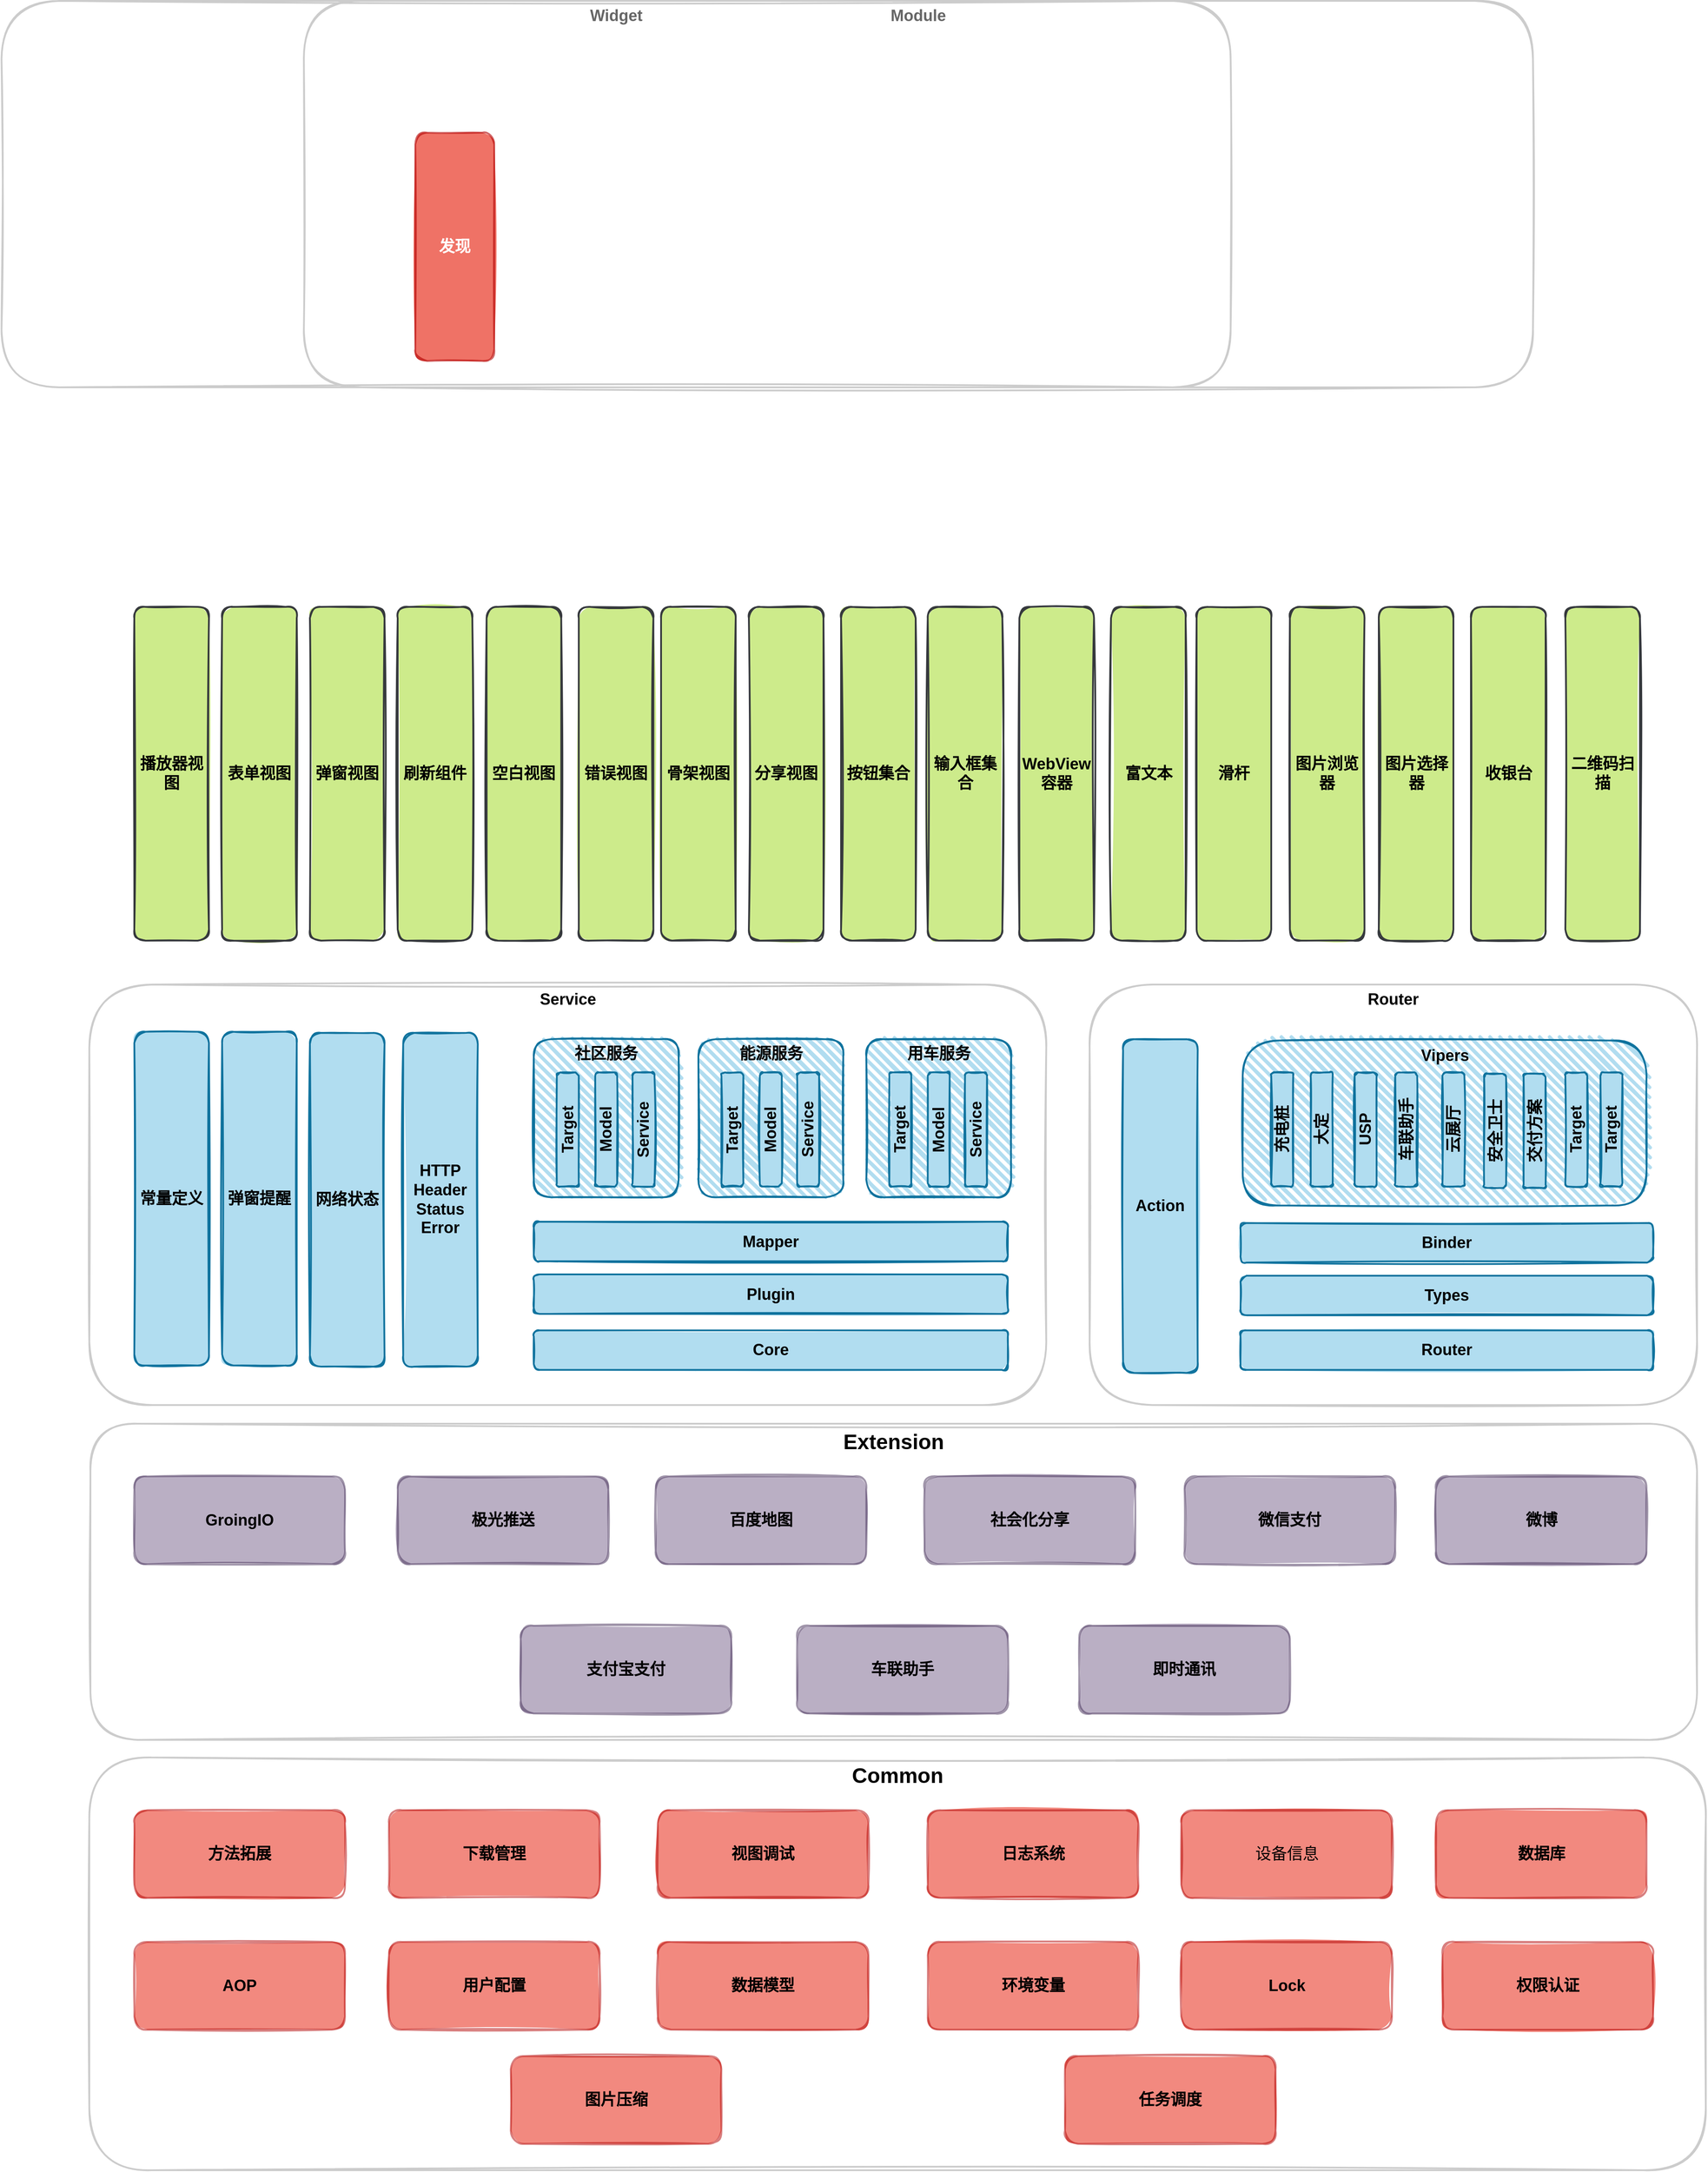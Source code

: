 <mxfile version="13.10.3" type="github">
  <diagram id="LzC7ekAIBzmgdOxqZEMj" name="Page-1">
    <mxGraphModel dx="2431" dy="1328" grid="1" gridSize="10" guides="1" tooltips="1" connect="1" arrows="1" fold="1" page="1" pageScale="1" pageWidth="2339" pageHeight="3300" math="0" shadow="0">
      <root>
        <mxCell id="0" />
        <mxCell id="1" parent="0" />
        <mxCell id="0ocmr3XgfWz1kHQLtZ8I-61" value="&lt;font style=&quot;font-size: 18px;&quot;&gt;&lt;span style=&quot;font-size: 18px;&quot;&gt;&lt;font style=&quot;font-size: 18px;&quot;&gt;Router&lt;/font&gt;&lt;br style=&quot;font-size: 18px;&quot;&gt;&lt;/span&gt;&lt;/font&gt;" style="rounded=1;whiteSpace=wrap;html=1;strokeWidth=2;fillWeight=4;hachureGap=8;hachureAngle=45;sketch=1;verticalAlign=top;fillColor=none;strokeColor=#CCCCCC;fontSize=18;fontStyle=1;fontFamily=Helvetica;" vertex="1" parent="1">
          <mxGeometry x="1278.13" y="1750" width="691.87" height="478.75" as="geometry" />
        </mxCell>
        <mxCell id="0ocmr3XgfWz1kHQLtZ8I-95" value="&lt;font color=&quot;#666666&quot;&gt;&lt;b&gt;&lt;font style=&quot;font-size: 18px&quot;&gt;Module&lt;/font&gt;&lt;br&gt;&lt;/b&gt;&lt;/font&gt;" style="rounded=1;whiteSpace=wrap;html=1;strokeWidth=2;fillWeight=4;hachureGap=8;hachureAngle=45;sketch=1;verticalAlign=top;gradientColor=#b3b3b3;fillColor=none;strokeColor=#CCCCCC;" vertex="1" parent="1">
          <mxGeometry x="383.12" y="630" width="1400" height="440" as="geometry" />
        </mxCell>
        <mxCell id="0ocmr3XgfWz1kHQLtZ8I-12" value="&lt;font style=&quot;font-size: 18px;&quot;&gt;&lt;span style=&quot;font-size: 18px;&quot;&gt;&lt;font style=&quot;font-size: 18px;&quot;&gt;Service&lt;/font&gt;&lt;br style=&quot;font-size: 18px;&quot;&gt;&lt;/span&gt;&lt;/font&gt;" style="rounded=1;whiteSpace=wrap;html=1;strokeWidth=2;fillWeight=4;hachureGap=8;hachureAngle=45;sketch=1;verticalAlign=top;fillColor=none;strokeColor=#CCCCCC;fontSize=18;fontStyle=1;fontFamily=Helvetica;" vertex="1" parent="1">
          <mxGeometry x="138.75" y="1750" width="1090" height="478.75" as="geometry" />
        </mxCell>
        <mxCell id="0ocmr3XgfWz1kHQLtZ8I-2" value="&lt;font style=&quot;font-size: 24px;&quot;&gt;&lt;span style=&quot;font-size: 24px;&quot;&gt;Common&lt;/span&gt;&lt;/font&gt;" style="rounded=1;whiteSpace=wrap;html=1;strokeWidth=2;fillWeight=4;hachureGap=8;hachureAngle=45;sketch=1;verticalAlign=top;strokeColor=#CCCCCC;fillColor=none;fontSize=24;fontStyle=1" vertex="1" parent="1">
          <mxGeometry x="138.75" y="2630" width="1841.25" height="470" as="geometry" />
        </mxCell>
        <mxCell id="5PGS94fac4Zu8GUAW_lK-9" value="&lt;h2 style=&quot;font-size: 18px;&quot;&gt;&lt;font style=&quot;font-size: 18px;&quot;&gt;方法拓展&lt;/font&gt;&lt;/h2&gt;" style="rounded=1;whiteSpace=wrap;html=1;strokeWidth=2;fillWeight=4;hachureGap=8;hachureAngle=45;sketch=1;fillStyle=solid;fillColor=#e51400;strokeColor=#B20000;opacity=50;fontSize=18;" parent="1" vertex="1">
          <mxGeometry x="190" y="2690" width="240" height="100" as="geometry" />
        </mxCell>
        <mxCell id="0ocmr3XgfWz1kHQLtZ8I-7" value="&lt;font style=&quot;font-size: 24px;&quot;&gt;&lt;span style=&quot;font-size: 24px;&quot;&gt;Extension&lt;/span&gt;&lt;/font&gt;" style="rounded=1;whiteSpace=wrap;html=1;strokeWidth=2;fillWeight=4;hachureGap=8;hachureAngle=45;sketch=1;verticalAlign=top;fillColor=none;strokeColor=#CCCCCC;fontSize=24;fontStyle=1" vertex="1" parent="1">
          <mxGeometry x="140" y="2250" width="1830" height="360" as="geometry" />
        </mxCell>
        <mxCell id="0ocmr3XgfWz1kHQLtZ8I-8" value="&lt;h2 style=&quot;font-size: 18px;&quot;&gt;&lt;font style=&quot;font-size: 18px;&quot;&gt;GroingIO&lt;/font&gt;&lt;/h2&gt;" style="rounded=1;whiteSpace=wrap;html=1;strokeWidth=2;fillWeight=4;hachureGap=8;hachureAngle=45;sketch=1;fillStyle=solid;fillColor=#76608a;strokeColor=#432D57;opacity=50;fontSize=18;" vertex="1" parent="1">
          <mxGeometry x="190" y="2310" width="240" height="100" as="geometry" />
        </mxCell>
        <mxCell id="0ocmr3XgfWz1kHQLtZ8I-13" value="&lt;h2 style=&quot;font-size: 18px;&quot;&gt;&lt;font style=&quot;font-size: 18px;&quot;&gt;Core&lt;/font&gt;&lt;/h2&gt;" style="rounded=1;whiteSpace=wrap;html=1;strokeWidth=2;fillWeight=4;hachureGap=8;hachureAngle=45;sketch=1;fillStyle=solid;fillColor=#b1ddf0;strokeColor=#10739e;fontSize=18;fontStyle=1;fontFamily=Helvetica;" vertex="1" parent="1">
          <mxGeometry x="645" y="2143.75" width="540" height="45" as="geometry" />
        </mxCell>
        <mxCell id="0ocmr3XgfWz1kHQLtZ8I-17" value="&lt;font color=&quot;#666666&quot;&gt;&lt;b&gt;&lt;font style=&quot;font-size: 18px&quot;&gt;Widget&lt;/font&gt;&lt;br&gt;&lt;/b&gt;&lt;/font&gt;" style="rounded=1;whiteSpace=wrap;html=1;strokeWidth=2;fillWeight=4;hachureGap=8;hachureAngle=45;sketch=1;verticalAlign=top;gradientColor=#b3b3b3;fillColor=none;strokeColor=#CCCCCC;" vertex="1" parent="1">
          <mxGeometry x="38.75" y="630" width="1400" height="440" as="geometry" />
        </mxCell>
        <mxCell id="0ocmr3XgfWz1kHQLtZ8I-18" value="&lt;h2 style=&quot;font-size: 18px;&quot;&gt;&lt;font style=&quot;font-size: 18px;&quot;&gt;&lt;span style=&quot;font-size: 18px;&quot;&gt;刷新组件&lt;/span&gt;&lt;/font&gt;&lt;/h2&gt;" style="rounded=1;whiteSpace=wrap;html=1;strokeWidth=2;fillWeight=4;hachureGap=8;hachureAngle=45;sketch=1;fillStyle=solid;fillColor=#cdeb8b;strokeColor=#36393d;fontSize=18;" vertex="1" parent="1">
          <mxGeometry x="490" y="1320" width="85" height="380" as="geometry" />
        </mxCell>
        <mxCell id="0ocmr3XgfWz1kHQLtZ8I-20" value="&lt;h2 style=&quot;font-size: 18px;&quot;&gt;&lt;font style=&quot;font-size: 18px;&quot;&gt;&lt;span style=&quot;font-size: 18px;&quot;&gt;下载管理&lt;/span&gt;&lt;/font&gt;&lt;/h2&gt;" style="rounded=1;whiteSpace=wrap;html=1;strokeWidth=2;fillWeight=4;hachureGap=8;hachureAngle=45;sketch=1;fillStyle=solid;fillColor=#e51400;strokeColor=#B20000;opacity=50;fontSize=18;" vertex="1" parent="1">
          <mxGeometry x="480" y="2690" width="240" height="100" as="geometry" />
        </mxCell>
        <mxCell id="0ocmr3XgfWz1kHQLtZ8I-21" value="&lt;h2 style=&quot;font-size: 18px;&quot;&gt;&lt;font style=&quot;font-size: 18px;&quot;&gt;&lt;span style=&quot;font-size: 18px;&quot;&gt;视图调试&lt;/span&gt;&lt;/font&gt;&lt;/h2&gt;" style="rounded=1;whiteSpace=wrap;html=1;strokeWidth=2;fillWeight=4;hachureGap=8;hachureAngle=45;sketch=1;fillStyle=solid;fillColor=#e51400;strokeColor=#B20000;opacity=50;fontSize=18;" vertex="1" parent="1">
          <mxGeometry x="786.25" y="2690" width="240" height="100" as="geometry" />
        </mxCell>
        <mxCell id="0ocmr3XgfWz1kHQLtZ8I-22" value="&lt;h2 style=&quot;font-size: 18px;&quot;&gt;&lt;font style=&quot;font-size: 18px;&quot;&gt;&lt;span style=&quot;font-size: 18px;&quot;&gt;日志系统&lt;/span&gt;&lt;/font&gt;&lt;/h2&gt;" style="rounded=1;whiteSpace=wrap;html=1;strokeWidth=2;fillWeight=4;hachureGap=8;hachureAngle=45;sketch=1;fillStyle=solid;fillColor=#e51400;strokeColor=#B20000;opacity=50;fontSize=18;" vertex="1" parent="1">
          <mxGeometry x="1093.75" y="2690" width="240" height="100" as="geometry" />
        </mxCell>
        <mxCell id="0ocmr3XgfWz1kHQLtZ8I-23" value="设备信息" style="rounded=1;whiteSpace=wrap;strokeWidth=2;fillWeight=4;hachureGap=8;hachureAngle=45;sketch=1;fillStyle=solid;fillColor=#e51400;strokeColor=#B20000;opacity=50;fontSize=18;html=1;" vertex="1" parent="1">
          <mxGeometry x="1382.5" y="2690" width="240" height="100" as="geometry" />
        </mxCell>
        <mxCell id="0ocmr3XgfWz1kHQLtZ8I-24" value="&lt;h2 style=&quot;font-size: 18px;&quot;&gt;&lt;font style=&quot;font-size: 18px;&quot;&gt;&lt;span style=&quot;font-size: 18px;&quot;&gt;数据库&lt;/span&gt;&lt;/font&gt;&lt;/h2&gt;" style="rounded=1;whiteSpace=wrap;html=1;strokeWidth=2;fillWeight=4;hachureGap=8;hachureAngle=45;sketch=1;fillStyle=solid;fillColor=#e51400;strokeColor=#B20000;opacity=50;fontSize=18;" vertex="1" parent="1">
          <mxGeometry x="1672.5" y="2690" width="240" height="100" as="geometry" />
        </mxCell>
        <mxCell id="0ocmr3XgfWz1kHQLtZ8I-25" value="&lt;h2 style=&quot;font-size: 18px;&quot;&gt;&lt;font style=&quot;font-size: 18px;&quot;&gt;&lt;span style=&quot;font-size: 18px;&quot;&gt;AOP&lt;/span&gt;&lt;/font&gt;&lt;/h2&gt;" style="rounded=1;whiteSpace=wrap;html=1;strokeWidth=2;fillWeight=4;hachureGap=8;hachureAngle=45;sketch=1;fillStyle=solid;fillColor=#e51400;strokeColor=#B20000;opacity=50;fontSize=18;" vertex="1" parent="1">
          <mxGeometry x="190" y="2840" width="240" height="100" as="geometry" />
        </mxCell>
        <mxCell id="0ocmr3XgfWz1kHQLtZ8I-27" value="&lt;h2 style=&quot;font-size: 18px;&quot;&gt;&lt;font style=&quot;font-size: 18px;&quot;&gt;&lt;span style=&quot;font-size: 18px;&quot;&gt;用户配置&lt;/span&gt;&lt;/font&gt;&lt;/h2&gt;" style="rounded=1;whiteSpace=wrap;html=1;strokeWidth=2;fillWeight=4;hachureGap=8;hachureAngle=45;sketch=1;fillStyle=solid;fillColor=#e51400;strokeColor=#B20000;opacity=50;fontSize=18;" vertex="1" parent="1">
          <mxGeometry x="480" y="2840" width="240" height="100" as="geometry" />
        </mxCell>
        <mxCell id="0ocmr3XgfWz1kHQLtZ8I-28" value="&lt;h2 style=&quot;font-size: 18px;&quot;&gt;&lt;font style=&quot;font-size: 18px;&quot;&gt;&lt;span style=&quot;font-size: 18px;&quot;&gt;数据模型&lt;/span&gt;&lt;/font&gt;&lt;/h2&gt;" style="rounded=1;whiteSpace=wrap;html=1;strokeWidth=2;fillWeight=4;hachureGap=8;hachureAngle=45;sketch=1;fillStyle=solid;fillColor=#e51400;strokeColor=#B20000;opacity=50;fontSize=18;" vertex="1" parent="1">
          <mxGeometry x="786.25" y="2840" width="240" height="100" as="geometry" />
        </mxCell>
        <mxCell id="0ocmr3XgfWz1kHQLtZ8I-29" value="&lt;h2 style=&quot;font-size: 18px;&quot;&gt;&lt;font style=&quot;font-size: 18px;&quot;&gt;&lt;span style=&quot;font-size: 18px;&quot;&gt;图片压缩&lt;/span&gt;&lt;/font&gt;&lt;/h2&gt;" style="rounded=1;whiteSpace=wrap;html=1;strokeWidth=2;fillWeight=4;hachureGap=8;hachureAngle=45;sketch=1;fillStyle=solid;fillColor=#e51400;strokeColor=#B20000;opacity=50;fontSize=18;" vertex="1" parent="1">
          <mxGeometry x="618.75" y="2970" width="240" height="100" as="geometry" />
        </mxCell>
        <mxCell id="0ocmr3XgfWz1kHQLtZ8I-33" value="&lt;h2 style=&quot;font-size: 18px;&quot;&gt;&lt;font style=&quot;font-size: 18px;&quot;&gt;&lt;span style=&quot;font-size: 18px;&quot;&gt;任务调度&lt;/span&gt;&lt;/font&gt;&lt;/h2&gt;" style="rounded=1;whiteSpace=wrap;html=1;strokeWidth=2;fillWeight=4;hachureGap=8;hachureAngle=45;sketch=1;fillStyle=solid;fillColor=#e51400;strokeColor=#B20000;opacity=50;fontSize=18;" vertex="1" parent="1">
          <mxGeometry x="1250" y="2970" width="240" height="100" as="geometry" />
        </mxCell>
        <mxCell id="0ocmr3XgfWz1kHQLtZ8I-34" value="&lt;font style=&quot;font-size: 18px;&quot;&gt;&lt;span style=&quot;font-size: 18px;&quot;&gt;权限认证&lt;/span&gt;&lt;/font&gt;" style="rounded=1;whiteSpace=wrap;html=1;strokeWidth=2;fillWeight=4;hachureGap=8;hachureAngle=45;sketch=1;fillStyle=solid;fillColor=#e51400;strokeColor=#B20000;fontStyle=1;opacity=50;fontSize=18;" vertex="1" parent="1">
          <mxGeometry x="1680" y="2840" width="240" height="100" as="geometry" />
        </mxCell>
        <mxCell id="0ocmr3XgfWz1kHQLtZ8I-35" value="&lt;font style=&quot;font-size: 18px;&quot;&gt;&lt;span style=&quot;font-size: 18px;&quot;&gt;Lock&lt;/span&gt;&lt;/font&gt;" style="rounded=1;whiteSpace=wrap;html=1;strokeWidth=2;fillWeight=4;hachureGap=8;hachureAngle=45;sketch=1;fillStyle=solid;fillColor=#e51400;strokeColor=#B20000;fontStyle=1;opacity=50;fontSize=18;" vertex="1" parent="1">
          <mxGeometry x="1382.5" y="2840" width="240" height="100" as="geometry" />
        </mxCell>
        <mxCell id="0ocmr3XgfWz1kHQLtZ8I-36" value="&lt;font style=&quot;font-size: 18px;&quot;&gt;&lt;span style=&quot;font-size: 18px;&quot;&gt;环境变量&lt;/span&gt;&lt;/font&gt;" style="rounded=1;whiteSpace=wrap;html=1;strokeWidth=2;fillWeight=4;hachureGap=8;hachureAngle=45;sketch=1;fillStyle=solid;fillColor=#e51400;strokeColor=#B20000;fontStyle=1;opacity=50;fontSize=18;" vertex="1" parent="1">
          <mxGeometry x="1093.75" y="2840" width="240" height="100" as="geometry" />
        </mxCell>
        <mxCell id="0ocmr3XgfWz1kHQLtZ8I-37" value="&lt;h2 style=&quot;font-size: 18px;&quot;&gt;&lt;font style=&quot;font-size: 18px;&quot;&gt;&lt;span style=&quot;font-size: 18px;&quot;&gt;极光推送&lt;/span&gt;&lt;/font&gt;&lt;/h2&gt;" style="rounded=1;whiteSpace=wrap;html=1;strokeWidth=2;fillWeight=4;hachureGap=8;hachureAngle=45;sketch=1;fillStyle=solid;fillColor=#76608a;strokeColor=#432D57;opacity=50;fontSize=18;" vertex="1" parent="1">
          <mxGeometry x="490" y="2310" width="240" height="100" as="geometry" />
        </mxCell>
        <mxCell id="0ocmr3XgfWz1kHQLtZ8I-38" value="&lt;h2 style=&quot;font-size: 18px;&quot;&gt;&lt;font style=&quot;font-size: 18px;&quot;&gt;&lt;span style=&quot;font-size: 18px;&quot;&gt;百度地图&lt;/span&gt;&lt;/font&gt;&lt;/h2&gt;" style="rounded=1;whiteSpace=wrap;html=1;strokeWidth=2;fillWeight=4;hachureGap=8;hachureAngle=45;sketch=1;fillStyle=solid;fillColor=#76608a;strokeColor=#432D57;opacity=50;fontSize=18;" vertex="1" parent="1">
          <mxGeometry x="783.75" y="2310" width="240" height="100" as="geometry" />
        </mxCell>
        <mxCell id="0ocmr3XgfWz1kHQLtZ8I-39" value="&lt;h2 style=&quot;font-size: 18px;&quot;&gt;&lt;font style=&quot;font-size: 18px;&quot;&gt;&lt;span style=&quot;font-size: 18px;&quot;&gt;社会化分享&lt;/span&gt;&lt;/font&gt;&lt;/h2&gt;" style="rounded=1;whiteSpace=wrap;html=1;strokeWidth=2;fillWeight=4;hachureGap=8;hachureAngle=45;sketch=1;fillStyle=solid;fillColor=#76608a;strokeColor=#432D57;opacity=50;fontSize=18;" vertex="1" parent="1">
          <mxGeometry x="1090" y="2310" width="240" height="100" as="geometry" />
        </mxCell>
        <mxCell id="0ocmr3XgfWz1kHQLtZ8I-40" value="&lt;h2 style=&quot;font-size: 18px;&quot;&gt;&lt;font style=&quot;font-size: 18px;&quot;&gt;&lt;span style=&quot;font-size: 18px;&quot;&gt;微博&lt;/span&gt;&lt;/font&gt;&lt;/h2&gt;" style="rounded=1;whiteSpace=wrap;html=1;strokeWidth=2;fillWeight=4;hachureGap=8;hachureAngle=45;sketch=1;fillStyle=solid;fillColor=#76608a;strokeColor=#432D57;opacity=50;fontSize=18;" vertex="1" parent="1">
          <mxGeometry x="1672.5" y="2310" width="240" height="100" as="geometry" />
        </mxCell>
        <mxCell id="0ocmr3XgfWz1kHQLtZ8I-41" value="&lt;h2 style=&quot;font-size: 18px;&quot;&gt;&lt;font style=&quot;font-size: 18px;&quot;&gt;&lt;span style=&quot;font-size: 18px;&quot;&gt;微信支付&lt;/span&gt;&lt;/font&gt;&lt;/h2&gt;" style="rounded=1;whiteSpace=wrap;html=1;strokeWidth=2;fillWeight=4;hachureGap=8;hachureAngle=45;sketch=1;fillStyle=solid;fillColor=#76608a;strokeColor=#432D57;opacity=50;fontSize=18;" vertex="1" parent="1">
          <mxGeometry x="1386.25" y="2310" width="240" height="100" as="geometry" />
        </mxCell>
        <mxCell id="0ocmr3XgfWz1kHQLtZ8I-42" value="&lt;h2 style=&quot;font-size: 18px;&quot;&gt;&lt;font style=&quot;font-size: 18px;&quot;&gt;&lt;span style=&quot;font-size: 18px;&quot;&gt;支付宝支付&lt;/span&gt;&lt;/font&gt;&lt;/h2&gt;" style="rounded=1;whiteSpace=wrap;html=1;strokeWidth=2;fillWeight=4;hachureGap=8;hachureAngle=45;sketch=1;fillStyle=solid;fillColor=#76608a;strokeColor=#432D57;opacity=50;fontSize=18;" vertex="1" parent="1">
          <mxGeometry x="630" y="2480" width="240" height="100" as="geometry" />
        </mxCell>
        <mxCell id="0ocmr3XgfWz1kHQLtZ8I-43" value="&lt;h2 style=&quot;font-size: 18px;&quot;&gt;&lt;font style=&quot;font-size: 18px;&quot;&gt;&lt;span style=&quot;font-size: 18px;&quot;&gt;车联助手&lt;/span&gt;&lt;/font&gt;&lt;/h2&gt;" style="rounded=1;whiteSpace=wrap;html=1;strokeWidth=2;fillWeight=4;hachureGap=8;hachureAngle=45;sketch=1;fillStyle=solid;fillColor=#76608a;strokeColor=#432D57;opacity=50;fontSize=18;" vertex="1" parent="1">
          <mxGeometry x="945" y="2480" width="240" height="100" as="geometry" />
        </mxCell>
        <mxCell id="0ocmr3XgfWz1kHQLtZ8I-44" value="&lt;h2 style=&quot;font-size: 18px;&quot;&gt;&lt;font style=&quot;font-size: 18px;&quot;&gt;&lt;span style=&quot;font-size: 18px;&quot;&gt;即时通讯&lt;/span&gt;&lt;/font&gt;&lt;/h2&gt;" style="rounded=1;whiteSpace=wrap;html=1;strokeWidth=2;fillWeight=4;hachureGap=8;hachureAngle=45;sketch=1;fillStyle=solid;fillColor=#76608a;strokeColor=#432D57;opacity=50;fontSize=18;" vertex="1" parent="1">
          <mxGeometry x="1266.25" y="2480" width="240" height="100" as="geometry" />
        </mxCell>
        <mxCell id="0ocmr3XgfWz1kHQLtZ8I-46" value="&lt;h2 style=&quot;font-size: 18px;&quot;&gt;&lt;font style=&quot;font-size: 18px;&quot;&gt;Mapper&lt;/font&gt;&lt;/h2&gt;" style="rounded=1;whiteSpace=wrap;html=1;strokeWidth=2;fillWeight=4;hachureGap=8;hachureAngle=45;sketch=1;fillStyle=solid;fillColor=#b1ddf0;strokeColor=#10739e;fontSize=18;fontStyle=1;fontFamily=Helvetica;" vertex="1" parent="1">
          <mxGeometry x="645" y="2020" width="540" height="45" as="geometry" />
        </mxCell>
        <mxCell id="0ocmr3XgfWz1kHQLtZ8I-48" value="&lt;h2 style=&quot;font-size: 18px;&quot;&gt;&lt;font style=&quot;font-size: 18px;&quot;&gt;&lt;span style=&quot;font-size: 18px;&quot;&gt;常量定义&lt;/span&gt;&lt;/font&gt;&lt;/h2&gt;" style="rounded=1;whiteSpace=wrap;html=1;strokeWidth=2;fillWeight=4;hachureGap=8;hachureAngle=45;sketch=1;fillStyle=solid;fillColor=#b1ddf0;strokeColor=#10739e;fontSize=18;fontStyle=1;fontFamily=Helvetica;" vertex="1" parent="1">
          <mxGeometry x="190" y="1803.75" width="85" height="380" as="geometry" />
        </mxCell>
        <mxCell id="0ocmr3XgfWz1kHQLtZ8I-49" value="&lt;h2 style=&quot;font-size: 18px;&quot;&gt;&lt;font style=&quot;font-size: 18px;&quot;&gt;&lt;span style=&quot;font-size: 18px;&quot;&gt;弹窗提醒&lt;/span&gt;&lt;/font&gt;&lt;/h2&gt;" style="rounded=1;whiteSpace=wrap;html=1;strokeWidth=2;fillWeight=4;hachureGap=8;hachureAngle=45;sketch=1;fillStyle=solid;fillColor=#b1ddf0;strokeColor=#10739e;fontSize=18;fontStyle=1;fontFamily=Helvetica;" vertex="1" parent="1">
          <mxGeometry x="290" y="1803.75" width="85" height="380" as="geometry" />
        </mxCell>
        <mxCell id="0ocmr3XgfWz1kHQLtZ8I-50" value="&lt;h2 style=&quot;font-size: 18px;&quot;&gt;&lt;font style=&quot;font-size: 18px;&quot;&gt;网络状态&lt;/font&gt;&lt;/h2&gt;" style="rounded=1;whiteSpace=wrap;html=1;strokeWidth=2;fillWeight=4;hachureGap=8;hachureAngle=45;sketch=1;fillStyle=solid;fillColor=#b1ddf0;strokeColor=#10739e;fontSize=18;fontStyle=1;fontFamily=Helvetica;" vertex="1" parent="1">
          <mxGeometry x="390" y="1805" width="85" height="380" as="geometry" />
        </mxCell>
        <mxCell id="0ocmr3XgfWz1kHQLtZ8I-51" value="&lt;h2 style=&quot;font-size: 18px;&quot;&gt;&lt;font style=&quot;font-size: 18px;&quot;&gt;HTTP&lt;br style=&quot;font-size: 18px;&quot;&gt;Header&lt;br style=&quot;font-size: 18px;&quot;&gt;Status&lt;br style=&quot;font-size: 18px;&quot;&gt;Error&lt;/font&gt;&lt;/h2&gt;" style="rounded=1;whiteSpace=wrap;html=1;strokeWidth=2;fillWeight=4;hachureGap=8;hachureAngle=45;sketch=1;fillStyle=solid;fillColor=#b1ddf0;strokeColor=#10739e;fontSize=18;fontStyle=1;fontFamily=Helvetica;" vertex="1" parent="1">
          <mxGeometry x="496.25" y="1805" width="85" height="380" as="geometry" />
        </mxCell>
        <mxCell id="0ocmr3XgfWz1kHQLtZ8I-52" value="&lt;h2 style=&quot;font-size: 18px;&quot;&gt;&lt;font style=&quot;font-size: 18px;&quot;&gt;Plugin&lt;/font&gt;&lt;/h2&gt;" style="rounded=1;whiteSpace=wrap;html=1;strokeWidth=2;fillWeight=4;hachureGap=8;hachureAngle=45;sketch=1;fillStyle=solid;fillColor=#b1ddf0;strokeColor=#10739e;fontSize=18;fontStyle=1;fontFamily=Helvetica;" vertex="1" parent="1">
          <mxGeometry x="645" y="2080" width="540" height="45" as="geometry" />
        </mxCell>
        <mxCell id="0ocmr3XgfWz1kHQLtZ8I-54" value="&lt;font style=&quot;font-size: 18px;&quot;&gt;&lt;span style=&quot;font-size: 18px;&quot;&gt;社区服务&lt;/span&gt;&lt;/font&gt;" style="rounded=1;whiteSpace=wrap;html=1;strokeWidth=2;fillWeight=4;hachureGap=8;hachureAngle=45;sketch=1;shadow=0;glass=0;verticalAlign=top;strokeColor=#10739e;arcSize=12;fillColor=#b1ddf0;fontSize=18;fontStyle=1;fontFamily=Helvetica;" vertex="1" parent="1">
          <mxGeometry x="645" y="1812.19" width="165" height="180" as="geometry" />
        </mxCell>
        <mxCell id="0ocmr3XgfWz1kHQLtZ8I-55" value="Target" style="rounded=1;whiteSpace=wrap;html=1;strokeWidth=2;fillWeight=4;hachureGap=8;hachureAngle=45;sketch=1;shadow=0;glass=0;strokeColor=#10739e;fillColor=#b1ddf0;fontSize=18;fontStyle=1;horizontal=0;fillStyle=solid;fontFamily=Helvetica;" vertex="1" parent="1">
          <mxGeometry x="671.25" y="1850" width="25" height="130" as="geometry" />
        </mxCell>
        <mxCell id="0ocmr3XgfWz1kHQLtZ8I-56" value="Model" style="rounded=1;whiteSpace=wrap;html=1;strokeWidth=2;fillWeight=4;hachureGap=8;hachureAngle=45;sketch=1;shadow=0;glass=0;strokeColor=#10739e;fillColor=#b1ddf0;fontSize=18;fontStyle=1;horizontal=0;fillStyle=solid;fontFamily=Helvetica;" vertex="1" parent="1">
          <mxGeometry x="715" y="1850" width="25" height="130" as="geometry" />
        </mxCell>
        <mxCell id="0ocmr3XgfWz1kHQLtZ8I-57" value="Service&lt;br style=&quot;font-size: 18px;&quot;&gt;" style="rounded=1;whiteSpace=wrap;html=1;strokeWidth=2;fillWeight=4;hachureGap=8;hachureAngle=45;sketch=1;shadow=0;glass=0;strokeColor=#10739e;fillColor=#b1ddf0;fontSize=18;fontStyle=1;horizontal=0;fillStyle=solid;fontFamily=Helvetica;" vertex="1" parent="1">
          <mxGeometry x="757.5" y="1850" width="25" height="130" as="geometry" />
        </mxCell>
        <mxCell id="0ocmr3XgfWz1kHQLtZ8I-63" value="&lt;font style=&quot;font-size: 18px;&quot;&gt;&lt;span style=&quot;font-size: 18px;&quot;&gt;Vipers&lt;br style=&quot;font-size: 18px;&quot;&gt;&lt;/span&gt;&lt;/font&gt;" style="rounded=1;whiteSpace=wrap;html=1;strokeWidth=2;fillWeight=4;hachureGap=8;hachureAngle=45;sketch=1;shadow=0;glass=0;verticalAlign=top;strokeColor=#10739e;arcSize=21;fillColor=#b1ddf0;fontSize=18;fontStyle=1;fontFamily=Helvetica;" vertex="1" parent="1">
          <mxGeometry x="1452.5" y="1813.75" width="460" height="187.81" as="geometry" />
        </mxCell>
        <mxCell id="0ocmr3XgfWz1kHQLtZ8I-64" value="充电桩" style="rounded=1;whiteSpace=wrap;html=1;strokeWidth=2;fillWeight=4;hachureGap=8;hachureAngle=45;sketch=1;shadow=0;glass=0;strokeColor=#10739e;fillColor=#b1ddf0;fontSize=18;fontStyle=1;horizontal=0;fillStyle=solid;fontFamily=Helvetica;" vertex="1" parent="1">
          <mxGeometry x="1485" y="1850.0" width="25" height="130" as="geometry" />
        </mxCell>
        <mxCell id="0ocmr3XgfWz1kHQLtZ8I-65" value="大定" style="rounded=1;whiteSpace=wrap;html=1;strokeWidth=2;fillWeight=4;hachureGap=8;hachureAngle=45;sketch=1;shadow=0;glass=0;strokeColor=#10739e;fillColor=#b1ddf0;fontSize=18;fontStyle=1;horizontal=0;fillStyle=solid;fontFamily=Helvetica;" vertex="1" parent="1">
          <mxGeometry x="1530" y="1850.0" width="25" height="130" as="geometry" />
        </mxCell>
        <mxCell id="0ocmr3XgfWz1kHQLtZ8I-66" value="USP" style="rounded=1;whiteSpace=wrap;html=1;strokeWidth=2;fillWeight=4;hachureGap=8;hachureAngle=45;sketch=1;shadow=0;glass=0;strokeColor=#10739e;fillColor=#b1ddf0;fontSize=18;fontStyle=1;horizontal=0;fillStyle=solid;fontFamily=Helvetica;" vertex="1" parent="1">
          <mxGeometry x="1580" y="1850.0" width="25" height="130" as="geometry" />
        </mxCell>
        <mxCell id="0ocmr3XgfWz1kHQLtZ8I-67" value="车联助手" style="rounded=1;whiteSpace=wrap;html=1;strokeWidth=2;fillWeight=4;hachureGap=8;hachureAngle=45;sketch=1;shadow=0;glass=0;strokeColor=#10739e;fillColor=#b1ddf0;fontSize=18;fontStyle=1;horizontal=0;fillStyle=solid;fontFamily=Helvetica;" vertex="1" parent="1">
          <mxGeometry x="1626.25" y="1850.0" width="25" height="130" as="geometry" />
        </mxCell>
        <mxCell id="0ocmr3XgfWz1kHQLtZ8I-68" value="云展厅" style="rounded=1;whiteSpace=wrap;html=1;strokeWidth=2;fillWeight=4;hachureGap=8;hachureAngle=45;sketch=1;shadow=0;glass=0;strokeColor=#10739e;fillColor=#b1ddf0;fontSize=18;fontStyle=1;horizontal=0;fillStyle=solid;fontFamily=Helvetica;" vertex="1" parent="1">
          <mxGeometry x="1680" y="1850.0" width="25" height="130" as="geometry" />
        </mxCell>
        <mxCell id="0ocmr3XgfWz1kHQLtZ8I-69" value="安全卫士" style="rounded=1;whiteSpace=wrap;html=1;strokeWidth=2;fillWeight=4;hachureGap=8;hachureAngle=45;sketch=1;shadow=0;glass=0;strokeColor=#10739e;fillColor=#b1ddf0;fontSize=18;fontStyle=1;horizontal=0;fillStyle=solid;fontFamily=Helvetica;" vertex="1" parent="1">
          <mxGeometry x="1727.5" y="1851.56" width="25" height="130" as="geometry" />
        </mxCell>
        <mxCell id="0ocmr3XgfWz1kHQLtZ8I-70" value="交付方案" style="rounded=1;whiteSpace=wrap;html=1;strokeWidth=2;fillWeight=4;hachureGap=8;hachureAngle=45;sketch=1;shadow=0;glass=0;strokeColor=#10739e;fillColor=#b1ddf0;fontSize=18;fontStyle=1;horizontal=0;fillStyle=solid;fontFamily=Helvetica;" vertex="1" parent="1">
          <mxGeometry x="1772.5" y="1851.56" width="25" height="130" as="geometry" />
        </mxCell>
        <mxCell id="0ocmr3XgfWz1kHQLtZ8I-71" value="Target" style="rounded=1;whiteSpace=wrap;html=1;strokeWidth=2;fillWeight=4;hachureGap=8;hachureAngle=45;sketch=1;shadow=0;glass=0;strokeColor=#10739e;fillColor=#b1ddf0;fontSize=18;fontStyle=1;horizontal=0;fillStyle=solid;fontFamily=Helvetica;" vertex="1" parent="1">
          <mxGeometry x="1820" y="1850.0" width="25" height="130" as="geometry" />
        </mxCell>
        <mxCell id="0ocmr3XgfWz1kHQLtZ8I-72" value="Target" style="rounded=1;whiteSpace=wrap;html=1;strokeWidth=2;fillWeight=4;hachureGap=8;hachureAngle=45;sketch=1;shadow=0;glass=0;strokeColor=#10739e;fillColor=#b1ddf0;fontSize=18;fontStyle=1;horizontal=0;fillStyle=solid;fontFamily=Helvetica;" vertex="1" parent="1">
          <mxGeometry x="1860" y="1850.0" width="25" height="130" as="geometry" />
        </mxCell>
        <mxCell id="0ocmr3XgfWz1kHQLtZ8I-73" value="&lt;h2 style=&quot;font-size: 18px;&quot;&gt;&lt;font style=&quot;font-size: 18px;&quot;&gt;Router&lt;/font&gt;&lt;/h2&gt;" style="rounded=1;whiteSpace=wrap;html=1;strokeWidth=2;fillWeight=4;hachureGap=8;hachureAngle=45;sketch=1;fillStyle=solid;fillColor=#b1ddf0;strokeColor=#10739e;fontSize=18;fontStyle=1;fontFamily=Helvetica;" vertex="1" parent="1">
          <mxGeometry x="1450" y="2143.75" width="470" height="45" as="geometry" />
        </mxCell>
        <mxCell id="0ocmr3XgfWz1kHQLtZ8I-76" value="&lt;h2 style=&quot;font-size: 18px;&quot;&gt;&lt;font style=&quot;font-size: 18px;&quot;&gt;Action&lt;/font&gt;&lt;/h2&gt;" style="rounded=1;whiteSpace=wrap;html=1;strokeWidth=2;fillWeight=4;hachureGap=8;hachureAngle=45;sketch=1;fillStyle=solid;fillColor=#b1ddf0;strokeColor=#10739e;fontSize=18;fontStyle=1;fontFamily=Helvetica;" vertex="1" parent="1">
          <mxGeometry x="1316.25" y="1812.19" width="85" height="380" as="geometry" />
        </mxCell>
        <mxCell id="0ocmr3XgfWz1kHQLtZ8I-78" value="&lt;h2 style=&quot;font-size: 18px;&quot;&gt;&lt;font style=&quot;font-size: 18px;&quot;&gt;&lt;span style=&quot;font-size: 18px;&quot;&gt;空白视图&lt;/span&gt;&lt;/font&gt;&lt;/h2&gt;" style="rounded=1;whiteSpace=wrap;html=1;strokeWidth=2;fillWeight=4;hachureGap=8;hachureAngle=45;sketch=1;fillStyle=solid;fillColor=#cdeb8b;strokeColor=#36393d;fontSize=18;" vertex="1" parent="1">
          <mxGeometry x="591.25" y="1320" width="85" height="380" as="geometry" />
        </mxCell>
        <mxCell id="0ocmr3XgfWz1kHQLtZ8I-79" value="&lt;h2 style=&quot;font-size: 18px;&quot;&gt;&lt;font style=&quot;font-size: 18px;&quot;&gt;&lt;span style=&quot;font-size: 18px;&quot;&gt;错误视图&lt;/span&gt;&lt;/font&gt;&lt;/h2&gt;" style="rounded=1;whiteSpace=wrap;html=1;strokeWidth=2;fillWeight=4;hachureGap=8;hachureAngle=45;sketch=1;fillStyle=solid;fillColor=#cdeb8b;strokeColor=#36393d;fontSize=18;" vertex="1" parent="1">
          <mxGeometry x="696.25" y="1320" width="85" height="380" as="geometry" />
        </mxCell>
        <mxCell id="0ocmr3XgfWz1kHQLtZ8I-80" value="&lt;h2 style=&quot;font-size: 18px;&quot;&gt;&lt;font style=&quot;font-size: 18px;&quot;&gt;&lt;span style=&quot;font-size: 18px;&quot;&gt;骨架视图&lt;/span&gt;&lt;/font&gt;&lt;/h2&gt;" style="rounded=1;whiteSpace=wrap;html=1;strokeWidth=2;fillWeight=4;hachureGap=8;hachureAngle=45;sketch=1;fillStyle=solid;fillColor=#cdeb8b;strokeColor=#36393d;fontSize=18;" vertex="1" parent="1">
          <mxGeometry x="790" y="1320" width="85" height="380" as="geometry" />
        </mxCell>
        <mxCell id="0ocmr3XgfWz1kHQLtZ8I-81" value="&lt;h2 style=&quot;font-size: 18px;&quot;&gt;&lt;font style=&quot;font-size: 18px;&quot;&gt;&lt;span style=&quot;font-size: 18px;&quot;&gt;分享视图&lt;/span&gt;&lt;/font&gt;&lt;/h2&gt;" style="rounded=1;whiteSpace=wrap;html=1;strokeWidth=2;fillWeight=4;hachureGap=8;hachureAngle=45;sketch=1;fillStyle=solid;fillColor=#cdeb8b;strokeColor=#36393d;fontSize=18;" vertex="1" parent="1">
          <mxGeometry x="890" y="1320" width="85" height="380" as="geometry" />
        </mxCell>
        <mxCell id="0ocmr3XgfWz1kHQLtZ8I-82" value="&lt;h2 style=&quot;font-size: 18px;&quot;&gt;&lt;font style=&quot;font-size: 18px;&quot;&gt;&lt;span style=&quot;font-size: 18px;&quot;&gt;按钮集合&lt;/span&gt;&lt;/font&gt;&lt;/h2&gt;" style="rounded=1;whiteSpace=wrap;html=1;strokeWidth=2;fillWeight=4;hachureGap=8;hachureAngle=45;sketch=1;fillStyle=solid;fillColor=#cdeb8b;strokeColor=#36393d;fontSize=18;" vertex="1" parent="1">
          <mxGeometry x="995" y="1320" width="85" height="380" as="geometry" />
        </mxCell>
        <mxCell id="0ocmr3XgfWz1kHQLtZ8I-83" value="&lt;h2 style=&quot;font-size: 18px;&quot;&gt;&lt;font style=&quot;font-size: 18px;&quot;&gt;&lt;span style=&quot;font-size: 18px;&quot;&gt;输入框集合&lt;/span&gt;&lt;/font&gt;&lt;/h2&gt;" style="rounded=1;whiteSpace=wrap;html=1;strokeWidth=2;fillWeight=4;hachureGap=8;hachureAngle=45;sketch=1;fillStyle=solid;fillColor=#cdeb8b;strokeColor=#36393d;fontSize=18;" vertex="1" parent="1">
          <mxGeometry x="1093.75" y="1320" width="85" height="380" as="geometry" />
        </mxCell>
        <mxCell id="0ocmr3XgfWz1kHQLtZ8I-84" value="&lt;h2 style=&quot;font-size: 18px;&quot;&gt;&lt;font style=&quot;font-size: 18px;&quot;&gt;&lt;span style=&quot;font-size: 18px;&quot;&gt;WebView容器&lt;/span&gt;&lt;/font&gt;&lt;/h2&gt;" style="rounded=1;whiteSpace=wrap;html=1;strokeWidth=2;fillWeight=4;hachureGap=8;hachureAngle=45;sketch=1;fillStyle=solid;fillColor=#cdeb8b;strokeColor=#36393d;fontSize=18;" vertex="1" parent="1">
          <mxGeometry x="1198.13" y="1320" width="85" height="380" as="geometry" />
        </mxCell>
        <mxCell id="0ocmr3XgfWz1kHQLtZ8I-85" value="&lt;h2 style=&quot;font-size: 18px;&quot;&gt;&lt;font style=&quot;font-size: 18px;&quot;&gt;&lt;span style=&quot;font-size: 18px;&quot;&gt;播放器视图&lt;/span&gt;&lt;/font&gt;&lt;/h2&gt;" style="rounded=1;whiteSpace=wrap;html=1;strokeWidth=2;fillWeight=4;hachureGap=8;hachureAngle=45;sketch=1;fillStyle=solid;fillColor=#cdeb8b;strokeColor=#36393d;fontSize=18;" vertex="1" parent="1">
          <mxGeometry x="190" y="1320" width="85" height="380" as="geometry" />
        </mxCell>
        <mxCell id="0ocmr3XgfWz1kHQLtZ8I-86" value="&lt;h2 style=&quot;font-size: 18px;&quot;&gt;&lt;font style=&quot;font-size: 18px;&quot;&gt;&lt;span style=&quot;font-size: 18px;&quot;&gt;表单视图&lt;/span&gt;&lt;/font&gt;&lt;/h2&gt;" style="rounded=1;whiteSpace=wrap;html=1;strokeWidth=2;fillWeight=4;hachureGap=8;hachureAngle=45;sketch=1;fillStyle=solid;fillColor=#cdeb8b;strokeColor=#36393d;fontSize=18;" vertex="1" parent="1">
          <mxGeometry x="290" y="1320" width="85" height="380" as="geometry" />
        </mxCell>
        <mxCell id="0ocmr3XgfWz1kHQLtZ8I-87" value="&lt;h2 style=&quot;font-size: 18px;&quot;&gt;&lt;font style=&quot;font-size: 18px;&quot;&gt;&lt;span style=&quot;font-size: 18px;&quot;&gt;弹窗视图&lt;/span&gt;&lt;/font&gt;&lt;/h2&gt;" style="rounded=1;whiteSpace=wrap;html=1;strokeWidth=2;fillWeight=4;hachureGap=8;hachureAngle=45;sketch=1;fillStyle=solid;fillColor=#cdeb8b;strokeColor=#36393d;fontSize=18;" vertex="1" parent="1">
          <mxGeometry x="390" y="1320" width="85" height="380" as="geometry" />
        </mxCell>
        <mxCell id="0ocmr3XgfWz1kHQLtZ8I-89" value="发现" style="rounded=1;whiteSpace=wrap;html=1;strokeWidth=2;fillWeight=4;hachureGap=8;hachureAngle=45;fillColor=#e51400;sketch=1;shadow=0;glass=0;fontSize=18;strokeColor=#B20000;fontStyle=1;fillStyle=solid;opacity=60;fontColor=#ffffff;" vertex="1" parent="1">
          <mxGeometry x="510" y="780" width="90" height="260" as="geometry" />
        </mxCell>
        <mxCell id="0ocmr3XgfWz1kHQLtZ8I-117" value="&lt;font style=&quot;font-size: 18px;&quot;&gt;&lt;span style=&quot;font-size: 18px;&quot;&gt;能源服务&lt;/span&gt;&lt;/font&gt;" style="rounded=1;whiteSpace=wrap;html=1;strokeWidth=2;fillWeight=4;hachureGap=8;hachureAngle=45;sketch=1;shadow=0;glass=0;verticalAlign=top;strokeColor=#10739e;arcSize=12;fillColor=#b1ddf0;fontSize=18;fontStyle=1;fontFamily=Helvetica;" vertex="1" parent="1">
          <mxGeometry x="832.5" y="1812.19" width="165" height="180" as="geometry" />
        </mxCell>
        <mxCell id="0ocmr3XgfWz1kHQLtZ8I-118" value="Target" style="rounded=1;whiteSpace=wrap;html=1;strokeWidth=2;fillWeight=4;hachureGap=8;hachureAngle=45;sketch=1;shadow=0;glass=0;strokeColor=#10739e;fillColor=#b1ddf0;fontSize=18;fontStyle=1;horizontal=0;fillStyle=solid;fontFamily=Helvetica;" vertex="1" parent="1">
          <mxGeometry x="858.75" y="1850" width="25" height="130" as="geometry" />
        </mxCell>
        <mxCell id="0ocmr3XgfWz1kHQLtZ8I-119" value="Model" style="rounded=1;whiteSpace=wrap;html=1;strokeWidth=2;fillWeight=4;hachureGap=8;hachureAngle=45;sketch=1;shadow=0;glass=0;strokeColor=#10739e;fillColor=#b1ddf0;fontSize=18;fontStyle=1;horizontal=0;fillStyle=solid;fontFamily=Helvetica;" vertex="1" parent="1">
          <mxGeometry x="902.5" y="1850" width="25" height="130" as="geometry" />
        </mxCell>
        <mxCell id="0ocmr3XgfWz1kHQLtZ8I-120" value="Service&lt;br style=&quot;font-size: 18px;&quot;&gt;" style="rounded=1;whiteSpace=wrap;html=1;strokeWidth=2;fillWeight=4;hachureGap=8;hachureAngle=45;sketch=1;shadow=0;glass=0;strokeColor=#10739e;fillColor=#b1ddf0;fontSize=18;fontStyle=1;horizontal=0;fillStyle=solid;fontFamily=Helvetica;" vertex="1" parent="1">
          <mxGeometry x="945" y="1850" width="25" height="130" as="geometry" />
        </mxCell>
        <mxCell id="0ocmr3XgfWz1kHQLtZ8I-121" value="&lt;font style=&quot;font-size: 18px;&quot;&gt;&lt;span style=&quot;font-size: 18px;&quot;&gt;用车服务&lt;/span&gt;&lt;/font&gt;" style="rounded=1;whiteSpace=wrap;html=1;strokeWidth=2;fillWeight=4;hachureGap=8;hachureAngle=45;sketch=1;shadow=0;glass=0;verticalAlign=top;strokeColor=#10739e;arcSize=12;fillColor=#b1ddf0;fontSize=18;fontStyle=1;fontFamily=Helvetica;" vertex="1" parent="1">
          <mxGeometry x="1023.75" y="1812.19" width="165" height="180" as="geometry" />
        </mxCell>
        <mxCell id="0ocmr3XgfWz1kHQLtZ8I-122" value="Target" style="rounded=1;whiteSpace=wrap;html=1;strokeWidth=2;fillWeight=4;hachureGap=8;hachureAngle=45;sketch=1;shadow=0;glass=0;strokeColor=#10739e;fillColor=#b1ddf0;fontSize=18;fontStyle=1;horizontal=0;fillStyle=solid;fontFamily=Helvetica;" vertex="1" parent="1">
          <mxGeometry x="1050" y="1850" width="25" height="130" as="geometry" />
        </mxCell>
        <mxCell id="0ocmr3XgfWz1kHQLtZ8I-123" value="Model" style="rounded=1;whiteSpace=wrap;html=1;strokeWidth=2;fillWeight=4;hachureGap=8;hachureAngle=45;sketch=1;shadow=0;glass=0;strokeColor=#10739e;fillColor=#b1ddf0;fontSize=18;fontStyle=1;horizontal=0;fillStyle=solid;fontFamily=Helvetica;" vertex="1" parent="1">
          <mxGeometry x="1093.75" y="1850" width="25" height="130" as="geometry" />
        </mxCell>
        <mxCell id="0ocmr3XgfWz1kHQLtZ8I-124" value="Service&lt;br style=&quot;font-size: 18px;&quot;&gt;" style="rounded=1;whiteSpace=wrap;html=1;strokeWidth=2;fillWeight=4;hachureGap=8;hachureAngle=45;sketch=1;shadow=0;glass=0;strokeColor=#10739e;fillColor=#b1ddf0;fontSize=18;fontStyle=1;horizontal=0;fillStyle=solid;fontFamily=Helvetica;" vertex="1" parent="1">
          <mxGeometry x="1136.25" y="1850" width="25" height="130" as="geometry" />
        </mxCell>
        <mxCell id="0ocmr3XgfWz1kHQLtZ8I-126" value="&lt;h2 style=&quot;font-size: 18px;&quot;&gt;&lt;font style=&quot;font-size: 18px;&quot;&gt;Types&lt;/font&gt;&lt;/h2&gt;" style="rounded=1;whiteSpace=wrap;html=1;strokeWidth=2;fillWeight=4;hachureGap=8;hachureAngle=45;sketch=1;fillStyle=solid;fillColor=#b1ddf0;strokeColor=#10739e;fontSize=18;fontStyle=1;fontFamily=Helvetica;" vertex="1" parent="1">
          <mxGeometry x="1450" y="2081.56" width="470" height="45" as="geometry" />
        </mxCell>
        <mxCell id="0ocmr3XgfWz1kHQLtZ8I-127" value="&lt;h2 style=&quot;font-size: 18px;&quot;&gt;&lt;font style=&quot;font-size: 18px;&quot;&gt;Binder&lt;/font&gt;&lt;/h2&gt;" style="rounded=1;whiteSpace=wrap;html=1;strokeWidth=2;fillWeight=4;hachureGap=8;hachureAngle=45;sketch=1;fillStyle=solid;fillColor=#b1ddf0;strokeColor=#10739e;fontSize=18;fontStyle=1;fontFamily=Helvetica;" vertex="1" parent="1">
          <mxGeometry x="1450" y="2021.56" width="470" height="45" as="geometry" />
        </mxCell>
        <mxCell id="0ocmr3XgfWz1kHQLtZ8I-128" value="&lt;h2 style=&quot;font-size: 18px;&quot;&gt;&lt;font style=&quot;font-size: 18px;&quot;&gt;&lt;span style=&quot;font-size: 18px;&quot;&gt;富文本&lt;/span&gt;&lt;/font&gt;&lt;/h2&gt;" style="rounded=1;whiteSpace=wrap;html=1;strokeWidth=2;fillWeight=4;hachureGap=8;hachureAngle=45;sketch=1;fillStyle=solid;fillColor=#cdeb8b;strokeColor=#36393d;fontSize=18;" vertex="1" parent="1">
          <mxGeometry x="1302.5" y="1320" width="85" height="380" as="geometry" />
        </mxCell>
        <mxCell id="0ocmr3XgfWz1kHQLtZ8I-129" value="&lt;h2 style=&quot;font-size: 18px;&quot;&gt;&lt;font style=&quot;font-size: 18px;&quot;&gt;&lt;span style=&quot;font-size: 18px;&quot;&gt;滑杆&lt;/span&gt;&lt;/font&gt;&lt;/h2&gt;" style="rounded=1;whiteSpace=wrap;html=1;strokeWidth=2;fillWeight=4;hachureGap=8;hachureAngle=45;sketch=1;fillStyle=solid;fillColor=#cdeb8b;strokeColor=#36393d;fontSize=18;" vertex="1" parent="1">
          <mxGeometry x="1400" y="1320" width="85" height="380" as="geometry" />
        </mxCell>
        <mxCell id="0ocmr3XgfWz1kHQLtZ8I-130" value="&lt;h2 style=&quot;font-size: 18px;&quot;&gt;&lt;font style=&quot;font-size: 18px;&quot;&gt;&lt;span style=&quot;font-size: 18px;&quot;&gt;图片浏览器&lt;/span&gt;&lt;/font&gt;&lt;/h2&gt;" style="rounded=1;whiteSpace=wrap;html=1;strokeWidth=2;fillWeight=4;hachureGap=8;hachureAngle=45;sketch=1;fillStyle=solid;fillColor=#cdeb8b;strokeColor=#36393d;fontSize=18;" vertex="1" parent="1">
          <mxGeometry x="1506.25" y="1320" width="85" height="380" as="geometry" />
        </mxCell>
        <mxCell id="0ocmr3XgfWz1kHQLtZ8I-131" value="&lt;h2 style=&quot;font-size: 18px;&quot;&gt;&lt;font style=&quot;font-size: 18px;&quot;&gt;&lt;span style=&quot;font-size: 18px;&quot;&gt;图片选择器&lt;/span&gt;&lt;/font&gt;&lt;/h2&gt;" style="rounded=1;whiteSpace=wrap;html=1;strokeWidth=2;fillWeight=4;hachureGap=8;hachureAngle=45;sketch=1;fillStyle=solid;fillColor=#cdeb8b;strokeColor=#36393d;fontSize=18;" vertex="1" parent="1">
          <mxGeometry x="1607.5" y="1320" width="85" height="380" as="geometry" />
        </mxCell>
        <mxCell id="0ocmr3XgfWz1kHQLtZ8I-132" value="&lt;h2 style=&quot;font-size: 18px;&quot;&gt;&lt;font style=&quot;font-size: 18px;&quot;&gt;&lt;span style=&quot;font-size: 18px;&quot;&gt;收银台&lt;/span&gt;&lt;/font&gt;&lt;/h2&gt;" style="rounded=1;whiteSpace=wrap;html=1;strokeWidth=2;fillWeight=4;hachureGap=8;hachureAngle=45;sketch=1;fillStyle=solid;fillColor=#cdeb8b;strokeColor=#36393d;fontSize=18;" vertex="1" parent="1">
          <mxGeometry x="1712.5" y="1320" width="85" height="380" as="geometry" />
        </mxCell>
        <mxCell id="0ocmr3XgfWz1kHQLtZ8I-133" value="&lt;h2 style=&quot;font-size: 18px;&quot;&gt;&lt;font style=&quot;font-size: 18px;&quot;&gt;&lt;span style=&quot;font-size: 18px;&quot;&gt;二维码扫描&lt;/span&gt;&lt;/font&gt;&lt;/h2&gt;" style="rounded=1;whiteSpace=wrap;html=1;strokeWidth=2;fillWeight=4;hachureGap=8;hachureAngle=45;sketch=1;fillStyle=solid;fillColor=#cdeb8b;strokeColor=#36393d;fontSize=18;" vertex="1" parent="1">
          <mxGeometry x="1820" y="1320" width="85" height="380" as="geometry" />
        </mxCell>
      </root>
    </mxGraphModel>
  </diagram>
</mxfile>
